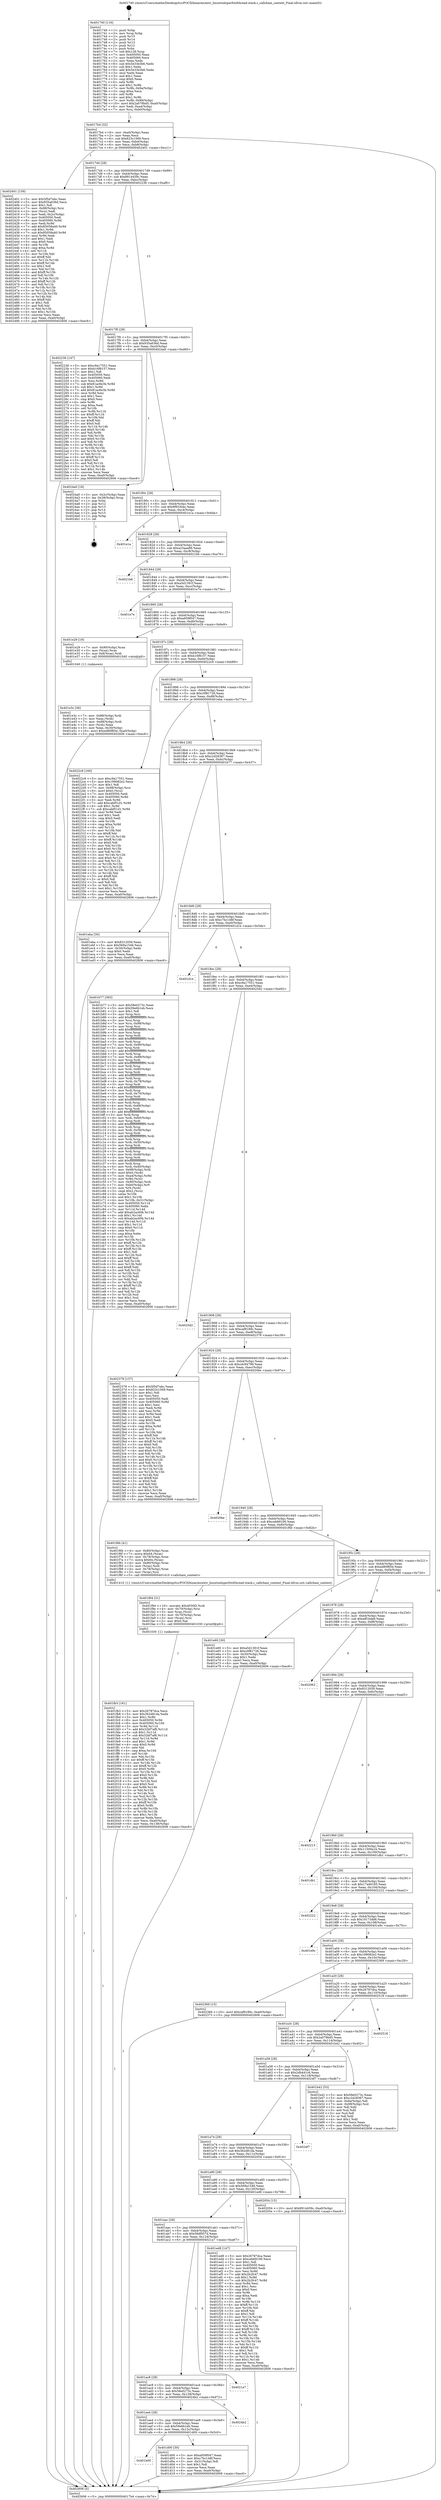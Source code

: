 digraph "0x401740" {
  label = "0x401740 (/mnt/c/Users/mathe/Desktop/tcc/POCII/binaries/extr_linuxtoolsperfutilthread-stack.c_callchain_context_Final-ollvm.out::main(0))"
  labelloc = "t"
  node[shape=record]

  Entry [label="",width=0.3,height=0.3,shape=circle,fillcolor=black,style=filled]
  "0x4017b4" [label="{
     0x4017b4 [32]\l
     | [instrs]\l
     &nbsp;&nbsp;0x4017b4 \<+6\>: mov -0xa0(%rbp),%eax\l
     &nbsp;&nbsp;0x4017ba \<+2\>: mov %eax,%ecx\l
     &nbsp;&nbsp;0x4017bc \<+6\>: sub $0x823c1569,%ecx\l
     &nbsp;&nbsp;0x4017c2 \<+6\>: mov %eax,-0xb4(%rbp)\l
     &nbsp;&nbsp;0x4017c8 \<+6\>: mov %ecx,-0xb8(%rbp)\l
     &nbsp;&nbsp;0x4017ce \<+6\>: je 0000000000402401 \<main+0xcc1\>\l
  }"]
  "0x402401" [label="{
     0x402401 [159]\l
     | [instrs]\l
     &nbsp;&nbsp;0x402401 \<+5\>: mov $0x5f5d7ebc,%eax\l
     &nbsp;&nbsp;0x402406 \<+5\>: mov $0x935a636d,%ecx\l
     &nbsp;&nbsp;0x40240b \<+2\>: mov $0x1,%dl\l
     &nbsp;&nbsp;0x40240d \<+7\>: mov -0x98(%rbp),%rsi\l
     &nbsp;&nbsp;0x402414 \<+2\>: mov (%rsi),%edi\l
     &nbsp;&nbsp;0x402416 \<+3\>: mov %edi,-0x2c(%rbp)\l
     &nbsp;&nbsp;0x402419 \<+7\>: mov 0x405050,%edi\l
     &nbsp;&nbsp;0x402420 \<+8\>: mov 0x405060,%r8d\l
     &nbsp;&nbsp;0x402428 \<+3\>: mov %edi,%r9d\l
     &nbsp;&nbsp;0x40242b \<+7\>: add $0x85058a40,%r9d\l
     &nbsp;&nbsp;0x402432 \<+4\>: sub $0x1,%r9d\l
     &nbsp;&nbsp;0x402436 \<+7\>: sub $0x85058a40,%r9d\l
     &nbsp;&nbsp;0x40243d \<+4\>: imul %r9d,%edi\l
     &nbsp;&nbsp;0x402441 \<+3\>: and $0x1,%edi\l
     &nbsp;&nbsp;0x402444 \<+3\>: cmp $0x0,%edi\l
     &nbsp;&nbsp;0x402447 \<+4\>: sete %r10b\l
     &nbsp;&nbsp;0x40244b \<+4\>: cmp $0xa,%r8d\l
     &nbsp;&nbsp;0x40244f \<+4\>: setl %r11b\l
     &nbsp;&nbsp;0x402453 \<+3\>: mov %r10b,%bl\l
     &nbsp;&nbsp;0x402456 \<+3\>: xor $0xff,%bl\l
     &nbsp;&nbsp;0x402459 \<+3\>: mov %r11b,%r14b\l
     &nbsp;&nbsp;0x40245c \<+4\>: xor $0xff,%r14b\l
     &nbsp;&nbsp;0x402460 \<+3\>: xor $0x1,%dl\l
     &nbsp;&nbsp;0x402463 \<+3\>: mov %bl,%r15b\l
     &nbsp;&nbsp;0x402466 \<+4\>: and $0xff,%r15b\l
     &nbsp;&nbsp;0x40246a \<+3\>: and %dl,%r10b\l
     &nbsp;&nbsp;0x40246d \<+3\>: mov %r14b,%r12b\l
     &nbsp;&nbsp;0x402470 \<+4\>: and $0xff,%r12b\l
     &nbsp;&nbsp;0x402474 \<+3\>: and %dl,%r11b\l
     &nbsp;&nbsp;0x402477 \<+3\>: or %r10b,%r15b\l
     &nbsp;&nbsp;0x40247a \<+3\>: or %r11b,%r12b\l
     &nbsp;&nbsp;0x40247d \<+3\>: xor %r12b,%r15b\l
     &nbsp;&nbsp;0x402480 \<+3\>: or %r14b,%bl\l
     &nbsp;&nbsp;0x402483 \<+3\>: xor $0xff,%bl\l
     &nbsp;&nbsp;0x402486 \<+3\>: or $0x1,%dl\l
     &nbsp;&nbsp;0x402489 \<+2\>: and %dl,%bl\l
     &nbsp;&nbsp;0x40248b \<+3\>: or %bl,%r15b\l
     &nbsp;&nbsp;0x40248e \<+4\>: test $0x1,%r15b\l
     &nbsp;&nbsp;0x402492 \<+3\>: cmovne %ecx,%eax\l
     &nbsp;&nbsp;0x402495 \<+6\>: mov %eax,-0xa0(%rbp)\l
     &nbsp;&nbsp;0x40249b \<+5\>: jmp 0000000000402606 \<main+0xec6\>\l
  }"]
  "0x4017d4" [label="{
     0x4017d4 [28]\l
     | [instrs]\l
     &nbsp;&nbsp;0x4017d4 \<+5\>: jmp 00000000004017d9 \<main+0x99\>\l
     &nbsp;&nbsp;0x4017d9 \<+6\>: mov -0xb4(%rbp),%eax\l
     &nbsp;&nbsp;0x4017df \<+5\>: sub $0x8914459c,%eax\l
     &nbsp;&nbsp;0x4017e4 \<+6\>: mov %eax,-0xbc(%rbp)\l
     &nbsp;&nbsp;0x4017ea \<+6\>: je 0000000000402236 \<main+0xaf6\>\l
  }"]
  Exit [label="",width=0.3,height=0.3,shape=circle,fillcolor=black,style=filled,peripheries=2]
  "0x402236" [label="{
     0x402236 [147]\l
     | [instrs]\l
     &nbsp;&nbsp;0x402236 \<+5\>: mov $0xc9a17551,%eax\l
     &nbsp;&nbsp;0x40223b \<+5\>: mov $0xb16f8157,%ecx\l
     &nbsp;&nbsp;0x402240 \<+2\>: mov $0x1,%dl\l
     &nbsp;&nbsp;0x402242 \<+7\>: mov 0x405050,%esi\l
     &nbsp;&nbsp;0x402249 \<+7\>: mov 0x405060,%edi\l
     &nbsp;&nbsp;0x402250 \<+3\>: mov %esi,%r8d\l
     &nbsp;&nbsp;0x402253 \<+7\>: sub $0x81ac6e3b,%r8d\l
     &nbsp;&nbsp;0x40225a \<+4\>: sub $0x1,%r8d\l
     &nbsp;&nbsp;0x40225e \<+7\>: add $0x81ac6e3b,%r8d\l
     &nbsp;&nbsp;0x402265 \<+4\>: imul %r8d,%esi\l
     &nbsp;&nbsp;0x402269 \<+3\>: and $0x1,%esi\l
     &nbsp;&nbsp;0x40226c \<+3\>: cmp $0x0,%esi\l
     &nbsp;&nbsp;0x40226f \<+4\>: sete %r9b\l
     &nbsp;&nbsp;0x402273 \<+3\>: cmp $0xa,%edi\l
     &nbsp;&nbsp;0x402276 \<+4\>: setl %r10b\l
     &nbsp;&nbsp;0x40227a \<+3\>: mov %r9b,%r11b\l
     &nbsp;&nbsp;0x40227d \<+4\>: xor $0xff,%r11b\l
     &nbsp;&nbsp;0x402281 \<+3\>: mov %r10b,%bl\l
     &nbsp;&nbsp;0x402284 \<+3\>: xor $0xff,%bl\l
     &nbsp;&nbsp;0x402287 \<+3\>: xor $0x0,%dl\l
     &nbsp;&nbsp;0x40228a \<+3\>: mov %r11b,%r14b\l
     &nbsp;&nbsp;0x40228d \<+4\>: and $0x0,%r14b\l
     &nbsp;&nbsp;0x402291 \<+3\>: and %dl,%r9b\l
     &nbsp;&nbsp;0x402294 \<+3\>: mov %bl,%r15b\l
     &nbsp;&nbsp;0x402297 \<+4\>: and $0x0,%r15b\l
     &nbsp;&nbsp;0x40229b \<+3\>: and %dl,%r10b\l
     &nbsp;&nbsp;0x40229e \<+3\>: or %r9b,%r14b\l
     &nbsp;&nbsp;0x4022a1 \<+3\>: or %r10b,%r15b\l
     &nbsp;&nbsp;0x4022a4 \<+3\>: xor %r15b,%r14b\l
     &nbsp;&nbsp;0x4022a7 \<+3\>: or %bl,%r11b\l
     &nbsp;&nbsp;0x4022aa \<+4\>: xor $0xff,%r11b\l
     &nbsp;&nbsp;0x4022ae \<+3\>: or $0x0,%dl\l
     &nbsp;&nbsp;0x4022b1 \<+3\>: and %dl,%r11b\l
     &nbsp;&nbsp;0x4022b4 \<+3\>: or %r11b,%r14b\l
     &nbsp;&nbsp;0x4022b7 \<+4\>: test $0x1,%r14b\l
     &nbsp;&nbsp;0x4022bb \<+3\>: cmovne %ecx,%eax\l
     &nbsp;&nbsp;0x4022be \<+6\>: mov %eax,-0xa0(%rbp)\l
     &nbsp;&nbsp;0x4022c4 \<+5\>: jmp 0000000000402606 \<main+0xec6\>\l
  }"]
  "0x4017f0" [label="{
     0x4017f0 [28]\l
     | [instrs]\l
     &nbsp;&nbsp;0x4017f0 \<+5\>: jmp 00000000004017f5 \<main+0xb5\>\l
     &nbsp;&nbsp;0x4017f5 \<+6\>: mov -0xb4(%rbp),%eax\l
     &nbsp;&nbsp;0x4017fb \<+5\>: sub $0x935a636d,%eax\l
     &nbsp;&nbsp;0x401800 \<+6\>: mov %eax,-0xc0(%rbp)\l
     &nbsp;&nbsp;0x401806 \<+6\>: je 00000000004024a0 \<main+0xd60\>\l
  }"]
  "0x401fb3" [label="{
     0x401fb3 [161]\l
     | [instrs]\l
     &nbsp;&nbsp;0x401fb3 \<+5\>: mov $0x26787dca,%ecx\l
     &nbsp;&nbsp;0x401fb8 \<+5\>: mov $0x362d81da,%edx\l
     &nbsp;&nbsp;0x401fbd \<+3\>: mov $0x1,%r8b\l
     &nbsp;&nbsp;0x401fc0 \<+8\>: mov 0x405050,%r9d\l
     &nbsp;&nbsp;0x401fc8 \<+8\>: mov 0x405060,%r10d\l
     &nbsp;&nbsp;0x401fd0 \<+3\>: mov %r9d,%r11d\l
     &nbsp;&nbsp;0x401fd3 \<+7\>: add $0x32bf7af6,%r11d\l
     &nbsp;&nbsp;0x401fda \<+4\>: sub $0x1,%r11d\l
     &nbsp;&nbsp;0x401fde \<+7\>: sub $0x32bf7af6,%r11d\l
     &nbsp;&nbsp;0x401fe5 \<+4\>: imul %r11d,%r9d\l
     &nbsp;&nbsp;0x401fe9 \<+4\>: and $0x1,%r9d\l
     &nbsp;&nbsp;0x401fed \<+4\>: cmp $0x0,%r9d\l
     &nbsp;&nbsp;0x401ff1 \<+3\>: sete %bl\l
     &nbsp;&nbsp;0x401ff4 \<+4\>: cmp $0xa,%r10d\l
     &nbsp;&nbsp;0x401ff8 \<+4\>: setl %r14b\l
     &nbsp;&nbsp;0x401ffc \<+3\>: mov %bl,%r15b\l
     &nbsp;&nbsp;0x401fff \<+4\>: xor $0xff,%r15b\l
     &nbsp;&nbsp;0x402003 \<+3\>: mov %r14b,%r12b\l
     &nbsp;&nbsp;0x402006 \<+4\>: xor $0xff,%r12b\l
     &nbsp;&nbsp;0x40200a \<+4\>: xor $0x0,%r8b\l
     &nbsp;&nbsp;0x40200e \<+3\>: mov %r15b,%r13b\l
     &nbsp;&nbsp;0x402011 \<+4\>: and $0x0,%r13b\l
     &nbsp;&nbsp;0x402015 \<+3\>: and %r8b,%bl\l
     &nbsp;&nbsp;0x402018 \<+3\>: mov %r12b,%sil\l
     &nbsp;&nbsp;0x40201b \<+4\>: and $0x0,%sil\l
     &nbsp;&nbsp;0x40201f \<+3\>: and %r8b,%r14b\l
     &nbsp;&nbsp;0x402022 \<+3\>: or %bl,%r13b\l
     &nbsp;&nbsp;0x402025 \<+3\>: or %r14b,%sil\l
     &nbsp;&nbsp;0x402028 \<+3\>: xor %sil,%r13b\l
     &nbsp;&nbsp;0x40202b \<+3\>: or %r12b,%r15b\l
     &nbsp;&nbsp;0x40202e \<+4\>: xor $0xff,%r15b\l
     &nbsp;&nbsp;0x402032 \<+4\>: or $0x0,%r8b\l
     &nbsp;&nbsp;0x402036 \<+3\>: and %r8b,%r15b\l
     &nbsp;&nbsp;0x402039 \<+3\>: or %r15b,%r13b\l
     &nbsp;&nbsp;0x40203c \<+4\>: test $0x1,%r13b\l
     &nbsp;&nbsp;0x402040 \<+3\>: cmovne %edx,%ecx\l
     &nbsp;&nbsp;0x402043 \<+6\>: mov %ecx,-0xa0(%rbp)\l
     &nbsp;&nbsp;0x402049 \<+6\>: mov %eax,-0x138(%rbp)\l
     &nbsp;&nbsp;0x40204f \<+5\>: jmp 0000000000402606 \<main+0xec6\>\l
  }"]
  "0x4024a0" [label="{
     0x4024a0 [18]\l
     | [instrs]\l
     &nbsp;&nbsp;0x4024a0 \<+3\>: mov -0x2c(%rbp),%eax\l
     &nbsp;&nbsp;0x4024a3 \<+4\>: lea -0x28(%rbp),%rsp\l
     &nbsp;&nbsp;0x4024a7 \<+1\>: pop %rbx\l
     &nbsp;&nbsp;0x4024a8 \<+2\>: pop %r12\l
     &nbsp;&nbsp;0x4024aa \<+2\>: pop %r13\l
     &nbsp;&nbsp;0x4024ac \<+2\>: pop %r14\l
     &nbsp;&nbsp;0x4024ae \<+2\>: pop %r15\l
     &nbsp;&nbsp;0x4024b0 \<+1\>: pop %rbp\l
     &nbsp;&nbsp;0x4024b1 \<+1\>: ret\l
  }"]
  "0x40180c" [label="{
     0x40180c [28]\l
     | [instrs]\l
     &nbsp;&nbsp;0x40180c \<+5\>: jmp 0000000000401811 \<main+0xd1\>\l
     &nbsp;&nbsp;0x401811 \<+6\>: mov -0xb4(%rbp),%eax\l
     &nbsp;&nbsp;0x401817 \<+5\>: sub $0x9f9330ac,%eax\l
     &nbsp;&nbsp;0x40181c \<+6\>: mov %eax,-0xc4(%rbp)\l
     &nbsp;&nbsp;0x401822 \<+6\>: je 0000000000401e1a \<main+0x6da\>\l
  }"]
  "0x401f94" [label="{
     0x401f94 [31]\l
     | [instrs]\l
     &nbsp;&nbsp;0x401f94 \<+10\>: movabs $0x4030f2,%rdi\l
     &nbsp;&nbsp;0x401f9e \<+4\>: mov -0x70(%rbp),%rsi\l
     &nbsp;&nbsp;0x401fa2 \<+3\>: mov %rax,(%rsi)\l
     &nbsp;&nbsp;0x401fa5 \<+4\>: mov -0x70(%rbp),%rax\l
     &nbsp;&nbsp;0x401fa9 \<+3\>: mov (%rax),%rsi\l
     &nbsp;&nbsp;0x401fac \<+2\>: mov $0x0,%al\l
     &nbsp;&nbsp;0x401fae \<+5\>: call 0000000000401030 \<printf@plt\>\l
     | [calls]\l
     &nbsp;&nbsp;0x401030 \{1\} (unknown)\l
  }"]
  "0x401e1a" [label="{
     0x401e1a\l
  }", style=dashed]
  "0x401828" [label="{
     0x401828 [28]\l
     | [instrs]\l
     &nbsp;&nbsp;0x401828 \<+5\>: jmp 000000000040182d \<main+0xed\>\l
     &nbsp;&nbsp;0x40182d \<+6\>: mov -0xb4(%rbp),%eax\l
     &nbsp;&nbsp;0x401833 \<+5\>: sub $0xa23aaa89,%eax\l
     &nbsp;&nbsp;0x401838 \<+6\>: mov %eax,-0xc8(%rbp)\l
     &nbsp;&nbsp;0x40183e \<+6\>: je 00000000004021b6 \<main+0xa76\>\l
  }"]
  "0x401e3c" [label="{
     0x401e3c [36]\l
     | [instrs]\l
     &nbsp;&nbsp;0x401e3c \<+7\>: mov -0x88(%rbp),%rdi\l
     &nbsp;&nbsp;0x401e43 \<+2\>: mov %eax,(%rdi)\l
     &nbsp;&nbsp;0x401e45 \<+7\>: mov -0x88(%rbp),%rdi\l
     &nbsp;&nbsp;0x401e4c \<+2\>: mov (%rdi),%eax\l
     &nbsp;&nbsp;0x401e4e \<+3\>: mov %eax,-0x30(%rbp)\l
     &nbsp;&nbsp;0x401e51 \<+10\>: movl $0xed80f85d,-0xa0(%rbp)\l
     &nbsp;&nbsp;0x401e5b \<+5\>: jmp 0000000000402606 \<main+0xec6\>\l
  }"]
  "0x4021b6" [label="{
     0x4021b6\l
  }", style=dashed]
  "0x401844" [label="{
     0x401844 [28]\l
     | [instrs]\l
     &nbsp;&nbsp;0x401844 \<+5\>: jmp 0000000000401849 \<main+0x109\>\l
     &nbsp;&nbsp;0x401849 \<+6\>: mov -0xb4(%rbp),%eax\l
     &nbsp;&nbsp;0x40184f \<+5\>: sub $0xa5d1391f,%eax\l
     &nbsp;&nbsp;0x401854 \<+6\>: mov %eax,-0xcc(%rbp)\l
     &nbsp;&nbsp;0x40185a \<+6\>: je 0000000000401e7e \<main+0x73e\>\l
  }"]
  "0x401b00" [label="{
     0x401b00\l
  }", style=dashed]
  "0x401e7e" [label="{
     0x401e7e\l
  }", style=dashed]
  "0x401860" [label="{
     0x401860 [28]\l
     | [instrs]\l
     &nbsp;&nbsp;0x401860 \<+5\>: jmp 0000000000401865 \<main+0x125\>\l
     &nbsp;&nbsp;0x401865 \<+6\>: mov -0xb4(%rbp),%eax\l
     &nbsp;&nbsp;0x40186b \<+5\>: sub $0xa959f047,%eax\l
     &nbsp;&nbsp;0x401870 \<+6\>: mov %eax,-0xd0(%rbp)\l
     &nbsp;&nbsp;0x401876 \<+6\>: je 0000000000401e29 \<main+0x6e9\>\l
  }"]
  "0x401d00" [label="{
     0x401d00 [30]\l
     | [instrs]\l
     &nbsp;&nbsp;0x401d00 \<+5\>: mov $0xa959f047,%eax\l
     &nbsp;&nbsp;0x401d05 \<+5\>: mov $0xc7bc148f,%ecx\l
     &nbsp;&nbsp;0x401d0a \<+3\>: mov -0x31(%rbp),%dl\l
     &nbsp;&nbsp;0x401d0d \<+3\>: test $0x1,%dl\l
     &nbsp;&nbsp;0x401d10 \<+3\>: cmovne %ecx,%eax\l
     &nbsp;&nbsp;0x401d13 \<+6\>: mov %eax,-0xa0(%rbp)\l
     &nbsp;&nbsp;0x401d19 \<+5\>: jmp 0000000000402606 \<main+0xec6\>\l
  }"]
  "0x401e29" [label="{
     0x401e29 [19]\l
     | [instrs]\l
     &nbsp;&nbsp;0x401e29 \<+7\>: mov -0x90(%rbp),%rax\l
     &nbsp;&nbsp;0x401e30 \<+3\>: mov (%rax),%rax\l
     &nbsp;&nbsp;0x401e33 \<+4\>: mov 0x8(%rax),%rdi\l
     &nbsp;&nbsp;0x401e37 \<+5\>: call 0000000000401040 \<atoi@plt\>\l
     | [calls]\l
     &nbsp;&nbsp;0x401040 \{1\} (unknown)\l
  }"]
  "0x40187c" [label="{
     0x40187c [28]\l
     | [instrs]\l
     &nbsp;&nbsp;0x40187c \<+5\>: jmp 0000000000401881 \<main+0x141\>\l
     &nbsp;&nbsp;0x401881 \<+6\>: mov -0xb4(%rbp),%eax\l
     &nbsp;&nbsp;0x401887 \<+5\>: sub $0xb16f8157,%eax\l
     &nbsp;&nbsp;0x40188c \<+6\>: mov %eax,-0xd4(%rbp)\l
     &nbsp;&nbsp;0x401892 \<+6\>: je 00000000004022c9 \<main+0xb89\>\l
  }"]
  "0x401ae4" [label="{
     0x401ae4 [28]\l
     | [instrs]\l
     &nbsp;&nbsp;0x401ae4 \<+5\>: jmp 0000000000401ae9 \<main+0x3a9\>\l
     &nbsp;&nbsp;0x401ae9 \<+6\>: mov -0xb4(%rbp),%eax\l
     &nbsp;&nbsp;0x401aef \<+5\>: sub $0x59e6b1eb,%eax\l
     &nbsp;&nbsp;0x401af4 \<+6\>: mov %eax,-0x12c(%rbp)\l
     &nbsp;&nbsp;0x401afa \<+6\>: je 0000000000401d00 \<main+0x5c0\>\l
  }"]
  "0x4022c9" [label="{
     0x4022c9 [160]\l
     | [instrs]\l
     &nbsp;&nbsp;0x4022c9 \<+5\>: mov $0xc9a17551,%eax\l
     &nbsp;&nbsp;0x4022ce \<+5\>: mov $0x199082e2,%ecx\l
     &nbsp;&nbsp;0x4022d3 \<+2\>: mov $0x1,%dl\l
     &nbsp;&nbsp;0x4022d5 \<+7\>: mov -0x98(%rbp),%rsi\l
     &nbsp;&nbsp;0x4022dc \<+6\>: movl $0x0,(%rsi)\l
     &nbsp;&nbsp;0x4022e2 \<+7\>: mov 0x405050,%edi\l
     &nbsp;&nbsp;0x4022e9 \<+8\>: mov 0x405060,%r8d\l
     &nbsp;&nbsp;0x4022f1 \<+3\>: mov %edi,%r9d\l
     &nbsp;&nbsp;0x4022f4 \<+7\>: add $0xcabf51d1,%r9d\l
     &nbsp;&nbsp;0x4022fb \<+4\>: sub $0x1,%r9d\l
     &nbsp;&nbsp;0x4022ff \<+7\>: sub $0xcabf51d1,%r9d\l
     &nbsp;&nbsp;0x402306 \<+4\>: imul %r9d,%edi\l
     &nbsp;&nbsp;0x40230a \<+3\>: and $0x1,%edi\l
     &nbsp;&nbsp;0x40230d \<+3\>: cmp $0x0,%edi\l
     &nbsp;&nbsp;0x402310 \<+4\>: sete %r10b\l
     &nbsp;&nbsp;0x402314 \<+4\>: cmp $0xa,%r8d\l
     &nbsp;&nbsp;0x402318 \<+4\>: setl %r11b\l
     &nbsp;&nbsp;0x40231c \<+3\>: mov %r10b,%bl\l
     &nbsp;&nbsp;0x40231f \<+3\>: xor $0xff,%bl\l
     &nbsp;&nbsp;0x402322 \<+3\>: mov %r11b,%r14b\l
     &nbsp;&nbsp;0x402325 \<+4\>: xor $0xff,%r14b\l
     &nbsp;&nbsp;0x402329 \<+3\>: xor $0x0,%dl\l
     &nbsp;&nbsp;0x40232c \<+3\>: mov %bl,%r15b\l
     &nbsp;&nbsp;0x40232f \<+4\>: and $0x0,%r15b\l
     &nbsp;&nbsp;0x402333 \<+3\>: and %dl,%r10b\l
     &nbsp;&nbsp;0x402336 \<+3\>: mov %r14b,%r12b\l
     &nbsp;&nbsp;0x402339 \<+4\>: and $0x0,%r12b\l
     &nbsp;&nbsp;0x40233d \<+3\>: and %dl,%r11b\l
     &nbsp;&nbsp;0x402340 \<+3\>: or %r10b,%r15b\l
     &nbsp;&nbsp;0x402343 \<+3\>: or %r11b,%r12b\l
     &nbsp;&nbsp;0x402346 \<+3\>: xor %r12b,%r15b\l
     &nbsp;&nbsp;0x402349 \<+3\>: or %r14b,%bl\l
     &nbsp;&nbsp;0x40234c \<+3\>: xor $0xff,%bl\l
     &nbsp;&nbsp;0x40234f \<+3\>: or $0x0,%dl\l
     &nbsp;&nbsp;0x402352 \<+2\>: and %dl,%bl\l
     &nbsp;&nbsp;0x402354 \<+3\>: or %bl,%r15b\l
     &nbsp;&nbsp;0x402357 \<+4\>: test $0x1,%r15b\l
     &nbsp;&nbsp;0x40235b \<+3\>: cmovne %ecx,%eax\l
     &nbsp;&nbsp;0x40235e \<+6\>: mov %eax,-0xa0(%rbp)\l
     &nbsp;&nbsp;0x402364 \<+5\>: jmp 0000000000402606 \<main+0xec6\>\l
  }"]
  "0x401898" [label="{
     0x401898 [28]\l
     | [instrs]\l
     &nbsp;&nbsp;0x401898 \<+5\>: jmp 000000000040189d \<main+0x15d\>\l
     &nbsp;&nbsp;0x40189d \<+6\>: mov -0xb4(%rbp),%eax\l
     &nbsp;&nbsp;0x4018a3 \<+5\>: sub $0xc0f81726,%eax\l
     &nbsp;&nbsp;0x4018a8 \<+6\>: mov %eax,-0xd8(%rbp)\l
     &nbsp;&nbsp;0x4018ae \<+6\>: je 0000000000401eba \<main+0x77a\>\l
  }"]
  "0x4024b2" [label="{
     0x4024b2\l
  }", style=dashed]
  "0x401eba" [label="{
     0x401eba [30]\l
     | [instrs]\l
     &nbsp;&nbsp;0x401eba \<+5\>: mov $0x8312059,%eax\l
     &nbsp;&nbsp;0x401ebf \<+5\>: mov $0x569a1546,%ecx\l
     &nbsp;&nbsp;0x401ec4 \<+3\>: mov -0x30(%rbp),%edx\l
     &nbsp;&nbsp;0x401ec7 \<+3\>: cmp $0x0,%edx\l
     &nbsp;&nbsp;0x401eca \<+3\>: cmove %ecx,%eax\l
     &nbsp;&nbsp;0x401ecd \<+6\>: mov %eax,-0xa0(%rbp)\l
     &nbsp;&nbsp;0x401ed3 \<+5\>: jmp 0000000000402606 \<main+0xec6\>\l
  }"]
  "0x4018b4" [label="{
     0x4018b4 [28]\l
     | [instrs]\l
     &nbsp;&nbsp;0x4018b4 \<+5\>: jmp 00000000004018b9 \<main+0x179\>\l
     &nbsp;&nbsp;0x4018b9 \<+6\>: mov -0xb4(%rbp),%eax\l
     &nbsp;&nbsp;0x4018bf \<+5\>: sub $0xc2d28367,%eax\l
     &nbsp;&nbsp;0x4018c4 \<+6\>: mov %eax,-0xdc(%rbp)\l
     &nbsp;&nbsp;0x4018ca \<+6\>: je 0000000000401b77 \<main+0x437\>\l
  }"]
  "0x401ac8" [label="{
     0x401ac8 [28]\l
     | [instrs]\l
     &nbsp;&nbsp;0x401ac8 \<+5\>: jmp 0000000000401acd \<main+0x38d\>\l
     &nbsp;&nbsp;0x401acd \<+6\>: mov -0xb4(%rbp),%eax\l
     &nbsp;&nbsp;0x401ad3 \<+5\>: sub $0x58e0273c,%eax\l
     &nbsp;&nbsp;0x401ad8 \<+6\>: mov %eax,-0x128(%rbp)\l
     &nbsp;&nbsp;0x401ade \<+6\>: je 00000000004024b2 \<main+0xd72\>\l
  }"]
  "0x401b77" [label="{
     0x401b77 [393]\l
     | [instrs]\l
     &nbsp;&nbsp;0x401b77 \<+5\>: mov $0x58e0273c,%eax\l
     &nbsp;&nbsp;0x401b7c \<+5\>: mov $0x59e6b1eb,%ecx\l
     &nbsp;&nbsp;0x401b81 \<+2\>: mov $0x1,%dl\l
     &nbsp;&nbsp;0x401b83 \<+3\>: mov %rsp,%rsi\l
     &nbsp;&nbsp;0x401b86 \<+4\>: add $0xfffffffffffffff0,%rsi\l
     &nbsp;&nbsp;0x401b8a \<+3\>: mov %rsi,%rsp\l
     &nbsp;&nbsp;0x401b8d \<+7\>: mov %rsi,-0x98(%rbp)\l
     &nbsp;&nbsp;0x401b94 \<+3\>: mov %rsp,%rsi\l
     &nbsp;&nbsp;0x401b97 \<+4\>: add $0xfffffffffffffff0,%rsi\l
     &nbsp;&nbsp;0x401b9b \<+3\>: mov %rsi,%rsp\l
     &nbsp;&nbsp;0x401b9e \<+3\>: mov %rsp,%rdi\l
     &nbsp;&nbsp;0x401ba1 \<+4\>: add $0xfffffffffffffff0,%rdi\l
     &nbsp;&nbsp;0x401ba5 \<+3\>: mov %rdi,%rsp\l
     &nbsp;&nbsp;0x401ba8 \<+7\>: mov %rdi,-0x90(%rbp)\l
     &nbsp;&nbsp;0x401baf \<+3\>: mov %rsp,%rdi\l
     &nbsp;&nbsp;0x401bb2 \<+4\>: add $0xfffffffffffffff0,%rdi\l
     &nbsp;&nbsp;0x401bb6 \<+3\>: mov %rdi,%rsp\l
     &nbsp;&nbsp;0x401bb9 \<+7\>: mov %rdi,-0x88(%rbp)\l
     &nbsp;&nbsp;0x401bc0 \<+3\>: mov %rsp,%rdi\l
     &nbsp;&nbsp;0x401bc3 \<+4\>: add $0xfffffffffffffff0,%rdi\l
     &nbsp;&nbsp;0x401bc7 \<+3\>: mov %rdi,%rsp\l
     &nbsp;&nbsp;0x401bca \<+4\>: mov %rdi,-0x80(%rbp)\l
     &nbsp;&nbsp;0x401bce \<+3\>: mov %rsp,%rdi\l
     &nbsp;&nbsp;0x401bd1 \<+4\>: add $0xfffffffffffffff0,%rdi\l
     &nbsp;&nbsp;0x401bd5 \<+3\>: mov %rdi,%rsp\l
     &nbsp;&nbsp;0x401bd8 \<+4\>: mov %rdi,-0x78(%rbp)\l
     &nbsp;&nbsp;0x401bdc \<+3\>: mov %rsp,%rdi\l
     &nbsp;&nbsp;0x401bdf \<+4\>: add $0xfffffffffffffff0,%rdi\l
     &nbsp;&nbsp;0x401be3 \<+3\>: mov %rdi,%rsp\l
     &nbsp;&nbsp;0x401be6 \<+4\>: mov %rdi,-0x70(%rbp)\l
     &nbsp;&nbsp;0x401bea \<+3\>: mov %rsp,%rdi\l
     &nbsp;&nbsp;0x401bed \<+4\>: add $0xfffffffffffffff0,%rdi\l
     &nbsp;&nbsp;0x401bf1 \<+3\>: mov %rdi,%rsp\l
     &nbsp;&nbsp;0x401bf4 \<+4\>: mov %rdi,-0x68(%rbp)\l
     &nbsp;&nbsp;0x401bf8 \<+3\>: mov %rsp,%rdi\l
     &nbsp;&nbsp;0x401bfb \<+4\>: add $0xfffffffffffffff0,%rdi\l
     &nbsp;&nbsp;0x401bff \<+3\>: mov %rdi,%rsp\l
     &nbsp;&nbsp;0x401c02 \<+4\>: mov %rdi,-0x60(%rbp)\l
     &nbsp;&nbsp;0x401c06 \<+3\>: mov %rsp,%rdi\l
     &nbsp;&nbsp;0x401c09 \<+4\>: add $0xfffffffffffffff0,%rdi\l
     &nbsp;&nbsp;0x401c0d \<+3\>: mov %rdi,%rsp\l
     &nbsp;&nbsp;0x401c10 \<+4\>: mov %rdi,-0x58(%rbp)\l
     &nbsp;&nbsp;0x401c14 \<+3\>: mov %rsp,%rdi\l
     &nbsp;&nbsp;0x401c17 \<+4\>: add $0xfffffffffffffff0,%rdi\l
     &nbsp;&nbsp;0x401c1b \<+3\>: mov %rdi,%rsp\l
     &nbsp;&nbsp;0x401c1e \<+4\>: mov %rdi,-0x50(%rbp)\l
     &nbsp;&nbsp;0x401c22 \<+3\>: mov %rsp,%rdi\l
     &nbsp;&nbsp;0x401c25 \<+4\>: add $0xfffffffffffffff0,%rdi\l
     &nbsp;&nbsp;0x401c29 \<+3\>: mov %rdi,%rsp\l
     &nbsp;&nbsp;0x401c2c \<+4\>: mov %rdi,-0x48(%rbp)\l
     &nbsp;&nbsp;0x401c30 \<+3\>: mov %rsp,%rdi\l
     &nbsp;&nbsp;0x401c33 \<+4\>: add $0xfffffffffffffff0,%rdi\l
     &nbsp;&nbsp;0x401c37 \<+3\>: mov %rdi,%rsp\l
     &nbsp;&nbsp;0x401c3a \<+4\>: mov %rdi,-0x40(%rbp)\l
     &nbsp;&nbsp;0x401c3e \<+7\>: mov -0x98(%rbp),%rdi\l
     &nbsp;&nbsp;0x401c45 \<+6\>: movl $0x0,(%rdi)\l
     &nbsp;&nbsp;0x401c4b \<+7\>: mov -0xa4(%rbp),%r8d\l
     &nbsp;&nbsp;0x401c52 \<+3\>: mov %r8d,(%rsi)\l
     &nbsp;&nbsp;0x401c55 \<+7\>: mov -0x90(%rbp),%rdi\l
     &nbsp;&nbsp;0x401c5c \<+7\>: mov -0xb0(%rbp),%r9\l
     &nbsp;&nbsp;0x401c63 \<+3\>: mov %r9,(%rdi)\l
     &nbsp;&nbsp;0x401c66 \<+3\>: cmpl $0x2,(%rsi)\l
     &nbsp;&nbsp;0x401c69 \<+4\>: setne %r10b\l
     &nbsp;&nbsp;0x401c6d \<+4\>: and $0x1,%r10b\l
     &nbsp;&nbsp;0x401c71 \<+4\>: mov %r10b,-0x31(%rbp)\l
     &nbsp;&nbsp;0x401c75 \<+8\>: mov 0x405050,%r11d\l
     &nbsp;&nbsp;0x401c7d \<+7\>: mov 0x405060,%ebx\l
     &nbsp;&nbsp;0x401c84 \<+3\>: mov %r11d,%r14d\l
     &nbsp;&nbsp;0x401c87 \<+7\>: add $0xab2ac60b,%r14d\l
     &nbsp;&nbsp;0x401c8e \<+4\>: sub $0x1,%r14d\l
     &nbsp;&nbsp;0x401c92 \<+7\>: sub $0xab2ac60b,%r14d\l
     &nbsp;&nbsp;0x401c99 \<+4\>: imul %r14d,%r11d\l
     &nbsp;&nbsp;0x401c9d \<+4\>: and $0x1,%r11d\l
     &nbsp;&nbsp;0x401ca1 \<+4\>: cmp $0x0,%r11d\l
     &nbsp;&nbsp;0x401ca5 \<+4\>: sete %r10b\l
     &nbsp;&nbsp;0x401ca9 \<+3\>: cmp $0xa,%ebx\l
     &nbsp;&nbsp;0x401cac \<+4\>: setl %r15b\l
     &nbsp;&nbsp;0x401cb0 \<+3\>: mov %r10b,%r12b\l
     &nbsp;&nbsp;0x401cb3 \<+4\>: xor $0xff,%r12b\l
     &nbsp;&nbsp;0x401cb7 \<+3\>: mov %r15b,%r13b\l
     &nbsp;&nbsp;0x401cba \<+4\>: xor $0xff,%r13b\l
     &nbsp;&nbsp;0x401cbe \<+3\>: xor $0x1,%dl\l
     &nbsp;&nbsp;0x401cc1 \<+3\>: mov %r12b,%sil\l
     &nbsp;&nbsp;0x401cc4 \<+4\>: and $0xff,%sil\l
     &nbsp;&nbsp;0x401cc8 \<+3\>: and %dl,%r10b\l
     &nbsp;&nbsp;0x401ccb \<+3\>: mov %r13b,%dil\l
     &nbsp;&nbsp;0x401cce \<+4\>: and $0xff,%dil\l
     &nbsp;&nbsp;0x401cd2 \<+3\>: and %dl,%r15b\l
     &nbsp;&nbsp;0x401cd5 \<+3\>: or %r10b,%sil\l
     &nbsp;&nbsp;0x401cd8 \<+3\>: or %r15b,%dil\l
     &nbsp;&nbsp;0x401cdb \<+3\>: xor %dil,%sil\l
     &nbsp;&nbsp;0x401cde \<+3\>: or %r13b,%r12b\l
     &nbsp;&nbsp;0x401ce1 \<+4\>: xor $0xff,%r12b\l
     &nbsp;&nbsp;0x401ce5 \<+3\>: or $0x1,%dl\l
     &nbsp;&nbsp;0x401ce8 \<+3\>: and %dl,%r12b\l
     &nbsp;&nbsp;0x401ceb \<+3\>: or %r12b,%sil\l
     &nbsp;&nbsp;0x401cee \<+4\>: test $0x1,%sil\l
     &nbsp;&nbsp;0x401cf2 \<+3\>: cmovne %ecx,%eax\l
     &nbsp;&nbsp;0x401cf5 \<+6\>: mov %eax,-0xa0(%rbp)\l
     &nbsp;&nbsp;0x401cfb \<+5\>: jmp 0000000000402606 \<main+0xec6\>\l
  }"]
  "0x4018d0" [label="{
     0x4018d0 [28]\l
     | [instrs]\l
     &nbsp;&nbsp;0x4018d0 \<+5\>: jmp 00000000004018d5 \<main+0x195\>\l
     &nbsp;&nbsp;0x4018d5 \<+6\>: mov -0xb4(%rbp),%eax\l
     &nbsp;&nbsp;0x4018db \<+5\>: sub $0xc7bc148f,%eax\l
     &nbsp;&nbsp;0x4018e0 \<+6\>: mov %eax,-0xe0(%rbp)\l
     &nbsp;&nbsp;0x4018e6 \<+6\>: je 0000000000401d1e \<main+0x5de\>\l
  }"]
  "0x4021a7" [label="{
     0x4021a7\l
  }", style=dashed]
  "0x401d1e" [label="{
     0x401d1e\l
  }", style=dashed]
  "0x4018ec" [label="{
     0x4018ec [28]\l
     | [instrs]\l
     &nbsp;&nbsp;0x4018ec \<+5\>: jmp 00000000004018f1 \<main+0x1b1\>\l
     &nbsp;&nbsp;0x4018f1 \<+6\>: mov -0xb4(%rbp),%eax\l
     &nbsp;&nbsp;0x4018f7 \<+5\>: sub $0xc9a17551,%eax\l
     &nbsp;&nbsp;0x4018fc \<+6\>: mov %eax,-0xe4(%rbp)\l
     &nbsp;&nbsp;0x401902 \<+6\>: je 00000000004025d2 \<main+0xe92\>\l
  }"]
  "0x401aac" [label="{
     0x401aac [28]\l
     | [instrs]\l
     &nbsp;&nbsp;0x401aac \<+5\>: jmp 0000000000401ab1 \<main+0x371\>\l
     &nbsp;&nbsp;0x401ab1 \<+6\>: mov -0xb4(%rbp),%eax\l
     &nbsp;&nbsp;0x401ab7 \<+5\>: sub $0x58df957d,%eax\l
     &nbsp;&nbsp;0x401abc \<+6\>: mov %eax,-0x124(%rbp)\l
     &nbsp;&nbsp;0x401ac2 \<+6\>: je 00000000004021a7 \<main+0xa67\>\l
  }"]
  "0x4025d2" [label="{
     0x4025d2\l
  }", style=dashed]
  "0x401908" [label="{
     0x401908 [28]\l
     | [instrs]\l
     &nbsp;&nbsp;0x401908 \<+5\>: jmp 000000000040190d \<main+0x1cd\>\l
     &nbsp;&nbsp;0x40190d \<+6\>: mov -0xb4(%rbp),%eax\l
     &nbsp;&nbsp;0x401913 \<+5\>: sub $0xcaf9189c,%eax\l
     &nbsp;&nbsp;0x401918 \<+6\>: mov %eax,-0xe8(%rbp)\l
     &nbsp;&nbsp;0x40191e \<+6\>: je 0000000000402378 \<main+0xc38\>\l
  }"]
  "0x401ed8" [label="{
     0x401ed8 [147]\l
     | [instrs]\l
     &nbsp;&nbsp;0x401ed8 \<+5\>: mov $0x26787dca,%eax\l
     &nbsp;&nbsp;0x401edd \<+5\>: mov $0xceb69106,%ecx\l
     &nbsp;&nbsp;0x401ee2 \<+2\>: mov $0x1,%dl\l
     &nbsp;&nbsp;0x401ee4 \<+7\>: mov 0x405050,%esi\l
     &nbsp;&nbsp;0x401eeb \<+7\>: mov 0x405060,%edi\l
     &nbsp;&nbsp;0x401ef2 \<+3\>: mov %esi,%r8d\l
     &nbsp;&nbsp;0x401ef5 \<+7\>: add $0x2b2fc47,%r8d\l
     &nbsp;&nbsp;0x401efc \<+4\>: sub $0x1,%r8d\l
     &nbsp;&nbsp;0x401f00 \<+7\>: sub $0x2b2fc47,%r8d\l
     &nbsp;&nbsp;0x401f07 \<+4\>: imul %r8d,%esi\l
     &nbsp;&nbsp;0x401f0b \<+3\>: and $0x1,%esi\l
     &nbsp;&nbsp;0x401f0e \<+3\>: cmp $0x0,%esi\l
     &nbsp;&nbsp;0x401f11 \<+4\>: sete %r9b\l
     &nbsp;&nbsp;0x401f15 \<+3\>: cmp $0xa,%edi\l
     &nbsp;&nbsp;0x401f18 \<+4\>: setl %r10b\l
     &nbsp;&nbsp;0x401f1c \<+3\>: mov %r9b,%r11b\l
     &nbsp;&nbsp;0x401f1f \<+4\>: xor $0xff,%r11b\l
     &nbsp;&nbsp;0x401f23 \<+3\>: mov %r10b,%bl\l
     &nbsp;&nbsp;0x401f26 \<+3\>: xor $0xff,%bl\l
     &nbsp;&nbsp;0x401f29 \<+3\>: xor $0x1,%dl\l
     &nbsp;&nbsp;0x401f2c \<+3\>: mov %r11b,%r14b\l
     &nbsp;&nbsp;0x401f2f \<+4\>: and $0xff,%r14b\l
     &nbsp;&nbsp;0x401f33 \<+3\>: and %dl,%r9b\l
     &nbsp;&nbsp;0x401f36 \<+3\>: mov %bl,%r15b\l
     &nbsp;&nbsp;0x401f39 \<+4\>: and $0xff,%r15b\l
     &nbsp;&nbsp;0x401f3d \<+3\>: and %dl,%r10b\l
     &nbsp;&nbsp;0x401f40 \<+3\>: or %r9b,%r14b\l
     &nbsp;&nbsp;0x401f43 \<+3\>: or %r10b,%r15b\l
     &nbsp;&nbsp;0x401f46 \<+3\>: xor %r15b,%r14b\l
     &nbsp;&nbsp;0x401f49 \<+3\>: or %bl,%r11b\l
     &nbsp;&nbsp;0x401f4c \<+4\>: xor $0xff,%r11b\l
     &nbsp;&nbsp;0x401f50 \<+3\>: or $0x1,%dl\l
     &nbsp;&nbsp;0x401f53 \<+3\>: and %dl,%r11b\l
     &nbsp;&nbsp;0x401f56 \<+3\>: or %r11b,%r14b\l
     &nbsp;&nbsp;0x401f59 \<+4\>: test $0x1,%r14b\l
     &nbsp;&nbsp;0x401f5d \<+3\>: cmovne %ecx,%eax\l
     &nbsp;&nbsp;0x401f60 \<+6\>: mov %eax,-0xa0(%rbp)\l
     &nbsp;&nbsp;0x401f66 \<+5\>: jmp 0000000000402606 \<main+0xec6\>\l
  }"]
  "0x402378" [label="{
     0x402378 [137]\l
     | [instrs]\l
     &nbsp;&nbsp;0x402378 \<+5\>: mov $0x5f5d7ebc,%eax\l
     &nbsp;&nbsp;0x40237d \<+5\>: mov $0x823c1569,%ecx\l
     &nbsp;&nbsp;0x402382 \<+2\>: mov $0x1,%dl\l
     &nbsp;&nbsp;0x402384 \<+2\>: xor %esi,%esi\l
     &nbsp;&nbsp;0x402386 \<+7\>: mov 0x405050,%edi\l
     &nbsp;&nbsp;0x40238d \<+8\>: mov 0x405060,%r8d\l
     &nbsp;&nbsp;0x402395 \<+3\>: sub $0x1,%esi\l
     &nbsp;&nbsp;0x402398 \<+3\>: mov %edi,%r9d\l
     &nbsp;&nbsp;0x40239b \<+3\>: add %esi,%r9d\l
     &nbsp;&nbsp;0x40239e \<+4\>: imul %r9d,%edi\l
     &nbsp;&nbsp;0x4023a2 \<+3\>: and $0x1,%edi\l
     &nbsp;&nbsp;0x4023a5 \<+3\>: cmp $0x0,%edi\l
     &nbsp;&nbsp;0x4023a8 \<+4\>: sete %r10b\l
     &nbsp;&nbsp;0x4023ac \<+4\>: cmp $0xa,%r8d\l
     &nbsp;&nbsp;0x4023b0 \<+4\>: setl %r11b\l
     &nbsp;&nbsp;0x4023b4 \<+3\>: mov %r10b,%bl\l
     &nbsp;&nbsp;0x4023b7 \<+3\>: xor $0xff,%bl\l
     &nbsp;&nbsp;0x4023ba \<+3\>: mov %r11b,%r14b\l
     &nbsp;&nbsp;0x4023bd \<+4\>: xor $0xff,%r14b\l
     &nbsp;&nbsp;0x4023c1 \<+3\>: xor $0x0,%dl\l
     &nbsp;&nbsp;0x4023c4 \<+3\>: mov %bl,%r15b\l
     &nbsp;&nbsp;0x4023c7 \<+4\>: and $0x0,%r15b\l
     &nbsp;&nbsp;0x4023cb \<+3\>: and %dl,%r10b\l
     &nbsp;&nbsp;0x4023ce \<+3\>: mov %r14b,%r12b\l
     &nbsp;&nbsp;0x4023d1 \<+4\>: and $0x0,%r12b\l
     &nbsp;&nbsp;0x4023d5 \<+3\>: and %dl,%r11b\l
     &nbsp;&nbsp;0x4023d8 \<+3\>: or %r10b,%r15b\l
     &nbsp;&nbsp;0x4023db \<+3\>: or %r11b,%r12b\l
     &nbsp;&nbsp;0x4023de \<+3\>: xor %r12b,%r15b\l
     &nbsp;&nbsp;0x4023e1 \<+3\>: or %r14b,%bl\l
     &nbsp;&nbsp;0x4023e4 \<+3\>: xor $0xff,%bl\l
     &nbsp;&nbsp;0x4023e7 \<+3\>: or $0x0,%dl\l
     &nbsp;&nbsp;0x4023ea \<+2\>: and %dl,%bl\l
     &nbsp;&nbsp;0x4023ec \<+3\>: or %bl,%r15b\l
     &nbsp;&nbsp;0x4023ef \<+4\>: test $0x1,%r15b\l
     &nbsp;&nbsp;0x4023f3 \<+3\>: cmovne %ecx,%eax\l
     &nbsp;&nbsp;0x4023f6 \<+6\>: mov %eax,-0xa0(%rbp)\l
     &nbsp;&nbsp;0x4023fc \<+5\>: jmp 0000000000402606 \<main+0xec6\>\l
  }"]
  "0x401924" [label="{
     0x401924 [28]\l
     | [instrs]\l
     &nbsp;&nbsp;0x401924 \<+5\>: jmp 0000000000401929 \<main+0x1e9\>\l
     &nbsp;&nbsp;0x401929 \<+6\>: mov -0xb4(%rbp),%eax\l
     &nbsp;&nbsp;0x40192f \<+5\>: sub $0xcdc94799,%eax\l
     &nbsp;&nbsp;0x401934 \<+6\>: mov %eax,-0xec(%rbp)\l
     &nbsp;&nbsp;0x40193a \<+6\>: je 00000000004020be \<main+0x97e\>\l
  }"]
  "0x401a90" [label="{
     0x401a90 [28]\l
     | [instrs]\l
     &nbsp;&nbsp;0x401a90 \<+5\>: jmp 0000000000401a95 \<main+0x355\>\l
     &nbsp;&nbsp;0x401a95 \<+6\>: mov -0xb4(%rbp),%eax\l
     &nbsp;&nbsp;0x401a9b \<+5\>: sub $0x569a1546,%eax\l
     &nbsp;&nbsp;0x401aa0 \<+6\>: mov %eax,-0x120(%rbp)\l
     &nbsp;&nbsp;0x401aa6 \<+6\>: je 0000000000401ed8 \<main+0x798\>\l
  }"]
  "0x4020be" [label="{
     0x4020be\l
  }", style=dashed]
  "0x401940" [label="{
     0x401940 [28]\l
     | [instrs]\l
     &nbsp;&nbsp;0x401940 \<+5\>: jmp 0000000000401945 \<main+0x205\>\l
     &nbsp;&nbsp;0x401945 \<+6\>: mov -0xb4(%rbp),%eax\l
     &nbsp;&nbsp;0x40194b \<+5\>: sub $0xceb69106,%eax\l
     &nbsp;&nbsp;0x401950 \<+6\>: mov %eax,-0xf0(%rbp)\l
     &nbsp;&nbsp;0x401956 \<+6\>: je 0000000000401f6b \<main+0x82b\>\l
  }"]
  "0x402054" [label="{
     0x402054 [15]\l
     | [instrs]\l
     &nbsp;&nbsp;0x402054 \<+10\>: movl $0x8914459c,-0xa0(%rbp)\l
     &nbsp;&nbsp;0x40205e \<+5\>: jmp 0000000000402606 \<main+0xec6\>\l
  }"]
  "0x401f6b" [label="{
     0x401f6b [41]\l
     | [instrs]\l
     &nbsp;&nbsp;0x401f6b \<+4\>: mov -0x80(%rbp),%rax\l
     &nbsp;&nbsp;0x401f6f \<+7\>: movq $0x64,(%rax)\l
     &nbsp;&nbsp;0x401f76 \<+4\>: mov -0x78(%rbp),%rax\l
     &nbsp;&nbsp;0x401f7a \<+7\>: movq $0x64,(%rax)\l
     &nbsp;&nbsp;0x401f81 \<+4\>: mov -0x80(%rbp),%rax\l
     &nbsp;&nbsp;0x401f85 \<+3\>: mov (%rax),%rdi\l
     &nbsp;&nbsp;0x401f88 \<+4\>: mov -0x78(%rbp),%rax\l
     &nbsp;&nbsp;0x401f8c \<+3\>: mov (%rax),%rsi\l
     &nbsp;&nbsp;0x401f8f \<+5\>: call 0000000000401410 \<callchain_context\>\l
     | [calls]\l
     &nbsp;&nbsp;0x401410 \{1\} (/mnt/c/Users/mathe/Desktop/tcc/POCII/binaries/extr_linuxtoolsperfutilthread-stack.c_callchain_context_Final-ollvm.out::callchain_context)\l
  }"]
  "0x40195c" [label="{
     0x40195c [28]\l
     | [instrs]\l
     &nbsp;&nbsp;0x40195c \<+5\>: jmp 0000000000401961 \<main+0x221\>\l
     &nbsp;&nbsp;0x401961 \<+6\>: mov -0xb4(%rbp),%eax\l
     &nbsp;&nbsp;0x401967 \<+5\>: sub $0xed80f85d,%eax\l
     &nbsp;&nbsp;0x40196c \<+6\>: mov %eax,-0xf4(%rbp)\l
     &nbsp;&nbsp;0x401972 \<+6\>: je 0000000000401e60 \<main+0x720\>\l
  }"]
  "0x401a74" [label="{
     0x401a74 [28]\l
     | [instrs]\l
     &nbsp;&nbsp;0x401a74 \<+5\>: jmp 0000000000401a79 \<main+0x339\>\l
     &nbsp;&nbsp;0x401a79 \<+6\>: mov -0xb4(%rbp),%eax\l
     &nbsp;&nbsp;0x401a7f \<+5\>: sub $0x362d81da,%eax\l
     &nbsp;&nbsp;0x401a84 \<+6\>: mov %eax,-0x11c(%rbp)\l
     &nbsp;&nbsp;0x401a8a \<+6\>: je 0000000000402054 \<main+0x914\>\l
  }"]
  "0x401e60" [label="{
     0x401e60 [30]\l
     | [instrs]\l
     &nbsp;&nbsp;0x401e60 \<+5\>: mov $0xa5d1391f,%eax\l
     &nbsp;&nbsp;0x401e65 \<+5\>: mov $0xc0f81726,%ecx\l
     &nbsp;&nbsp;0x401e6a \<+3\>: mov -0x30(%rbp),%edx\l
     &nbsp;&nbsp;0x401e6d \<+3\>: cmp $0x1,%edx\l
     &nbsp;&nbsp;0x401e70 \<+3\>: cmovl %ecx,%eax\l
     &nbsp;&nbsp;0x401e73 \<+6\>: mov %eax,-0xa0(%rbp)\l
     &nbsp;&nbsp;0x401e79 \<+5\>: jmp 0000000000402606 \<main+0xec6\>\l
  }"]
  "0x401978" [label="{
     0x401978 [28]\l
     | [instrs]\l
     &nbsp;&nbsp;0x401978 \<+5\>: jmp 000000000040197d \<main+0x23d\>\l
     &nbsp;&nbsp;0x40197d \<+6\>: mov -0xb4(%rbp),%eax\l
     &nbsp;&nbsp;0x401983 \<+5\>: sub $0xeff1bde8,%eax\l
     &nbsp;&nbsp;0x401988 \<+6\>: mov %eax,-0xf8(%rbp)\l
     &nbsp;&nbsp;0x40198e \<+6\>: je 0000000000402063 \<main+0x923\>\l
  }"]
  "0x4024f7" [label="{
     0x4024f7\l
  }", style=dashed]
  "0x402063" [label="{
     0x402063\l
  }", style=dashed]
  "0x401994" [label="{
     0x401994 [28]\l
     | [instrs]\l
     &nbsp;&nbsp;0x401994 \<+5\>: jmp 0000000000401999 \<main+0x259\>\l
     &nbsp;&nbsp;0x401999 \<+6\>: mov -0xb4(%rbp),%eax\l
     &nbsp;&nbsp;0x40199f \<+5\>: sub $0x8312059,%eax\l
     &nbsp;&nbsp;0x4019a4 \<+6\>: mov %eax,-0xfc(%rbp)\l
     &nbsp;&nbsp;0x4019aa \<+6\>: je 0000000000402213 \<main+0xad3\>\l
  }"]
  "0x401740" [label="{
     0x401740 [116]\l
     | [instrs]\l
     &nbsp;&nbsp;0x401740 \<+1\>: push %rbp\l
     &nbsp;&nbsp;0x401741 \<+3\>: mov %rsp,%rbp\l
     &nbsp;&nbsp;0x401744 \<+2\>: push %r15\l
     &nbsp;&nbsp;0x401746 \<+2\>: push %r14\l
     &nbsp;&nbsp;0x401748 \<+2\>: push %r13\l
     &nbsp;&nbsp;0x40174a \<+2\>: push %r12\l
     &nbsp;&nbsp;0x40174c \<+1\>: push %rbx\l
     &nbsp;&nbsp;0x40174d \<+7\>: sub $0x128,%rsp\l
     &nbsp;&nbsp;0x401754 \<+7\>: mov 0x405050,%eax\l
     &nbsp;&nbsp;0x40175b \<+7\>: mov 0x405060,%ecx\l
     &nbsp;&nbsp;0x401762 \<+2\>: mov %eax,%edx\l
     &nbsp;&nbsp;0x401764 \<+6\>: sub $0x5e33e3b6,%edx\l
     &nbsp;&nbsp;0x40176a \<+3\>: sub $0x1,%edx\l
     &nbsp;&nbsp;0x40176d \<+6\>: add $0x5e33e3b6,%edx\l
     &nbsp;&nbsp;0x401773 \<+3\>: imul %edx,%eax\l
     &nbsp;&nbsp;0x401776 \<+3\>: and $0x1,%eax\l
     &nbsp;&nbsp;0x401779 \<+3\>: cmp $0x0,%eax\l
     &nbsp;&nbsp;0x40177c \<+4\>: sete %r8b\l
     &nbsp;&nbsp;0x401780 \<+4\>: and $0x1,%r8b\l
     &nbsp;&nbsp;0x401784 \<+7\>: mov %r8b,-0x9a(%rbp)\l
     &nbsp;&nbsp;0x40178b \<+3\>: cmp $0xa,%ecx\l
     &nbsp;&nbsp;0x40178e \<+4\>: setl %r8b\l
     &nbsp;&nbsp;0x401792 \<+4\>: and $0x1,%r8b\l
     &nbsp;&nbsp;0x401796 \<+7\>: mov %r8b,-0x99(%rbp)\l
     &nbsp;&nbsp;0x40179d \<+10\>: movl $0x2a078bd5,-0xa0(%rbp)\l
     &nbsp;&nbsp;0x4017a7 \<+6\>: mov %edi,-0xa4(%rbp)\l
     &nbsp;&nbsp;0x4017ad \<+7\>: mov %rsi,-0xb0(%rbp)\l
  }"]
  "0x402213" [label="{
     0x402213\l
  }", style=dashed]
  "0x4019b0" [label="{
     0x4019b0 [28]\l
     | [instrs]\l
     &nbsp;&nbsp;0x4019b0 \<+5\>: jmp 00000000004019b5 \<main+0x275\>\l
     &nbsp;&nbsp;0x4019b5 \<+6\>: mov -0xb4(%rbp),%eax\l
     &nbsp;&nbsp;0x4019bb \<+5\>: sub $0x11500a1b,%eax\l
     &nbsp;&nbsp;0x4019c0 \<+6\>: mov %eax,-0x100(%rbp)\l
     &nbsp;&nbsp;0x4019c6 \<+6\>: je 0000000000401db1 \<main+0x671\>\l
  }"]
  "0x402606" [label="{
     0x402606 [5]\l
     | [instrs]\l
     &nbsp;&nbsp;0x402606 \<+5\>: jmp 00000000004017b4 \<main+0x74\>\l
  }"]
  "0x401db1" [label="{
     0x401db1\l
  }", style=dashed]
  "0x4019cc" [label="{
     0x4019cc [28]\l
     | [instrs]\l
     &nbsp;&nbsp;0x4019cc \<+5\>: jmp 00000000004019d1 \<main+0x291\>\l
     &nbsp;&nbsp;0x4019d1 \<+6\>: mov -0xb4(%rbp),%eax\l
     &nbsp;&nbsp;0x4019d7 \<+5\>: sub $0x17a46185,%eax\l
     &nbsp;&nbsp;0x4019dc \<+6\>: mov %eax,-0x104(%rbp)\l
     &nbsp;&nbsp;0x4019e2 \<+6\>: je 0000000000402222 \<main+0xae2\>\l
  }"]
  "0x401a58" [label="{
     0x401a58 [28]\l
     | [instrs]\l
     &nbsp;&nbsp;0x401a58 \<+5\>: jmp 0000000000401a5d \<main+0x31d\>\l
     &nbsp;&nbsp;0x401a5d \<+6\>: mov -0xb4(%rbp),%eax\l
     &nbsp;&nbsp;0x401a63 \<+5\>: sub $0x2db441c6,%eax\l
     &nbsp;&nbsp;0x401a68 \<+6\>: mov %eax,-0x118(%rbp)\l
     &nbsp;&nbsp;0x401a6e \<+6\>: je 00000000004024f7 \<main+0xdb7\>\l
  }"]
  "0x402222" [label="{
     0x402222\l
  }", style=dashed]
  "0x4019e8" [label="{
     0x4019e8 [28]\l
     | [instrs]\l
     &nbsp;&nbsp;0x4019e8 \<+5\>: jmp 00000000004019ed \<main+0x2ad\>\l
     &nbsp;&nbsp;0x4019ed \<+6\>: mov -0xb4(%rbp),%eax\l
     &nbsp;&nbsp;0x4019f3 \<+5\>: sub $0x19173dd6,%eax\l
     &nbsp;&nbsp;0x4019f8 \<+6\>: mov %eax,-0x108(%rbp)\l
     &nbsp;&nbsp;0x4019fe \<+6\>: je 0000000000401e9c \<main+0x75c\>\l
  }"]
  "0x401b42" [label="{
     0x401b42 [53]\l
     | [instrs]\l
     &nbsp;&nbsp;0x401b42 \<+5\>: mov $0x58e0273c,%eax\l
     &nbsp;&nbsp;0x401b47 \<+5\>: mov $0xc2d28367,%ecx\l
     &nbsp;&nbsp;0x401b4c \<+6\>: mov -0x9a(%rbp),%dl\l
     &nbsp;&nbsp;0x401b52 \<+7\>: mov -0x99(%rbp),%sil\l
     &nbsp;&nbsp;0x401b59 \<+3\>: mov %dl,%dil\l
     &nbsp;&nbsp;0x401b5c \<+3\>: and %sil,%dil\l
     &nbsp;&nbsp;0x401b5f \<+3\>: xor %sil,%dl\l
     &nbsp;&nbsp;0x401b62 \<+3\>: or %dl,%dil\l
     &nbsp;&nbsp;0x401b65 \<+4\>: test $0x1,%dil\l
     &nbsp;&nbsp;0x401b69 \<+3\>: cmovne %ecx,%eax\l
     &nbsp;&nbsp;0x401b6c \<+6\>: mov %eax,-0xa0(%rbp)\l
     &nbsp;&nbsp;0x401b72 \<+5\>: jmp 0000000000402606 \<main+0xec6\>\l
  }"]
  "0x401e9c" [label="{
     0x401e9c\l
  }", style=dashed]
  "0x401a04" [label="{
     0x401a04 [28]\l
     | [instrs]\l
     &nbsp;&nbsp;0x401a04 \<+5\>: jmp 0000000000401a09 \<main+0x2c9\>\l
     &nbsp;&nbsp;0x401a09 \<+6\>: mov -0xb4(%rbp),%eax\l
     &nbsp;&nbsp;0x401a0f \<+5\>: sub $0x199082e2,%eax\l
     &nbsp;&nbsp;0x401a14 \<+6\>: mov %eax,-0x10c(%rbp)\l
     &nbsp;&nbsp;0x401a1a \<+6\>: je 0000000000402369 \<main+0xc29\>\l
  }"]
  "0x401a3c" [label="{
     0x401a3c [28]\l
     | [instrs]\l
     &nbsp;&nbsp;0x401a3c \<+5\>: jmp 0000000000401a41 \<main+0x301\>\l
     &nbsp;&nbsp;0x401a41 \<+6\>: mov -0xb4(%rbp),%eax\l
     &nbsp;&nbsp;0x401a47 \<+5\>: sub $0x2a078bd5,%eax\l
     &nbsp;&nbsp;0x401a4c \<+6\>: mov %eax,-0x114(%rbp)\l
     &nbsp;&nbsp;0x401a52 \<+6\>: je 0000000000401b42 \<main+0x402\>\l
  }"]
  "0x402369" [label="{
     0x402369 [15]\l
     | [instrs]\l
     &nbsp;&nbsp;0x402369 \<+10\>: movl $0xcaf9189c,-0xa0(%rbp)\l
     &nbsp;&nbsp;0x402373 \<+5\>: jmp 0000000000402606 \<main+0xec6\>\l
  }"]
  "0x401a20" [label="{
     0x401a20 [28]\l
     | [instrs]\l
     &nbsp;&nbsp;0x401a20 \<+5\>: jmp 0000000000401a25 \<main+0x2e5\>\l
     &nbsp;&nbsp;0x401a25 \<+6\>: mov -0xb4(%rbp),%eax\l
     &nbsp;&nbsp;0x401a2b \<+5\>: sub $0x26787dca,%eax\l
     &nbsp;&nbsp;0x401a30 \<+6\>: mov %eax,-0x110(%rbp)\l
     &nbsp;&nbsp;0x401a36 \<+6\>: je 0000000000402518 \<main+0xdd8\>\l
  }"]
  "0x402518" [label="{
     0x402518\l
  }", style=dashed]
  Entry -> "0x401740" [label=" 1"]
  "0x4017b4" -> "0x402401" [label=" 1"]
  "0x4017b4" -> "0x4017d4" [label=" 14"]
  "0x4024a0" -> Exit [label=" 1"]
  "0x4017d4" -> "0x402236" [label=" 1"]
  "0x4017d4" -> "0x4017f0" [label=" 13"]
  "0x402401" -> "0x402606" [label=" 1"]
  "0x4017f0" -> "0x4024a0" [label=" 1"]
  "0x4017f0" -> "0x40180c" [label=" 12"]
  "0x402378" -> "0x402606" [label=" 1"]
  "0x40180c" -> "0x401e1a" [label=" 0"]
  "0x40180c" -> "0x401828" [label=" 12"]
  "0x402369" -> "0x402606" [label=" 1"]
  "0x401828" -> "0x4021b6" [label=" 0"]
  "0x401828" -> "0x401844" [label=" 12"]
  "0x4022c9" -> "0x402606" [label=" 1"]
  "0x401844" -> "0x401e7e" [label=" 0"]
  "0x401844" -> "0x401860" [label=" 12"]
  "0x402236" -> "0x402606" [label=" 1"]
  "0x401860" -> "0x401e29" [label=" 1"]
  "0x401860" -> "0x40187c" [label=" 11"]
  "0x402054" -> "0x402606" [label=" 1"]
  "0x40187c" -> "0x4022c9" [label=" 1"]
  "0x40187c" -> "0x401898" [label=" 10"]
  "0x401f94" -> "0x401fb3" [label=" 1"]
  "0x401898" -> "0x401eba" [label=" 1"]
  "0x401898" -> "0x4018b4" [label=" 9"]
  "0x401f6b" -> "0x401f94" [label=" 1"]
  "0x4018b4" -> "0x401b77" [label=" 1"]
  "0x4018b4" -> "0x4018d0" [label=" 8"]
  "0x401eba" -> "0x402606" [label=" 1"]
  "0x4018d0" -> "0x401d1e" [label=" 0"]
  "0x4018d0" -> "0x4018ec" [label=" 8"]
  "0x401e60" -> "0x402606" [label=" 1"]
  "0x4018ec" -> "0x4025d2" [label=" 0"]
  "0x4018ec" -> "0x401908" [label=" 8"]
  "0x401e29" -> "0x401e3c" [label=" 1"]
  "0x401908" -> "0x402378" [label=" 1"]
  "0x401908" -> "0x401924" [label=" 7"]
  "0x401d00" -> "0x402606" [label=" 1"]
  "0x401924" -> "0x4020be" [label=" 0"]
  "0x401924" -> "0x401940" [label=" 7"]
  "0x401ae4" -> "0x401d00" [label=" 1"]
  "0x401940" -> "0x401f6b" [label=" 1"]
  "0x401940" -> "0x40195c" [label=" 6"]
  "0x401fb3" -> "0x402606" [label=" 1"]
  "0x40195c" -> "0x401e60" [label=" 1"]
  "0x40195c" -> "0x401978" [label=" 5"]
  "0x401ac8" -> "0x4024b2" [label=" 0"]
  "0x401978" -> "0x402063" [label=" 0"]
  "0x401978" -> "0x401994" [label=" 5"]
  "0x401ed8" -> "0x402606" [label=" 1"]
  "0x401994" -> "0x402213" [label=" 0"]
  "0x401994" -> "0x4019b0" [label=" 5"]
  "0x401e3c" -> "0x402606" [label=" 1"]
  "0x4019b0" -> "0x401db1" [label=" 0"]
  "0x4019b0" -> "0x4019cc" [label=" 5"]
  "0x401a90" -> "0x401aac" [label=" 1"]
  "0x4019cc" -> "0x402222" [label=" 0"]
  "0x4019cc" -> "0x4019e8" [label=" 5"]
  "0x401a90" -> "0x401ed8" [label=" 1"]
  "0x4019e8" -> "0x401e9c" [label=" 0"]
  "0x4019e8" -> "0x401a04" [label=" 5"]
  "0x401ae4" -> "0x401b00" [label=" 0"]
  "0x401a04" -> "0x402369" [label=" 1"]
  "0x401a04" -> "0x401a20" [label=" 4"]
  "0x401a74" -> "0x402054" [label=" 1"]
  "0x401a20" -> "0x402518" [label=" 0"]
  "0x401a20" -> "0x401a3c" [label=" 4"]
  "0x401a74" -> "0x401a90" [label=" 2"]
  "0x401a3c" -> "0x401b42" [label=" 1"]
  "0x401a3c" -> "0x401a58" [label=" 3"]
  "0x401b42" -> "0x402606" [label=" 1"]
  "0x401740" -> "0x4017b4" [label=" 1"]
  "0x402606" -> "0x4017b4" [label=" 14"]
  "0x401aac" -> "0x4021a7" [label=" 0"]
  "0x401b77" -> "0x402606" [label=" 1"]
  "0x401aac" -> "0x401ac8" [label=" 1"]
  "0x401a58" -> "0x4024f7" [label=" 0"]
  "0x401a58" -> "0x401a74" [label=" 3"]
  "0x401ac8" -> "0x401ae4" [label=" 1"]
}
